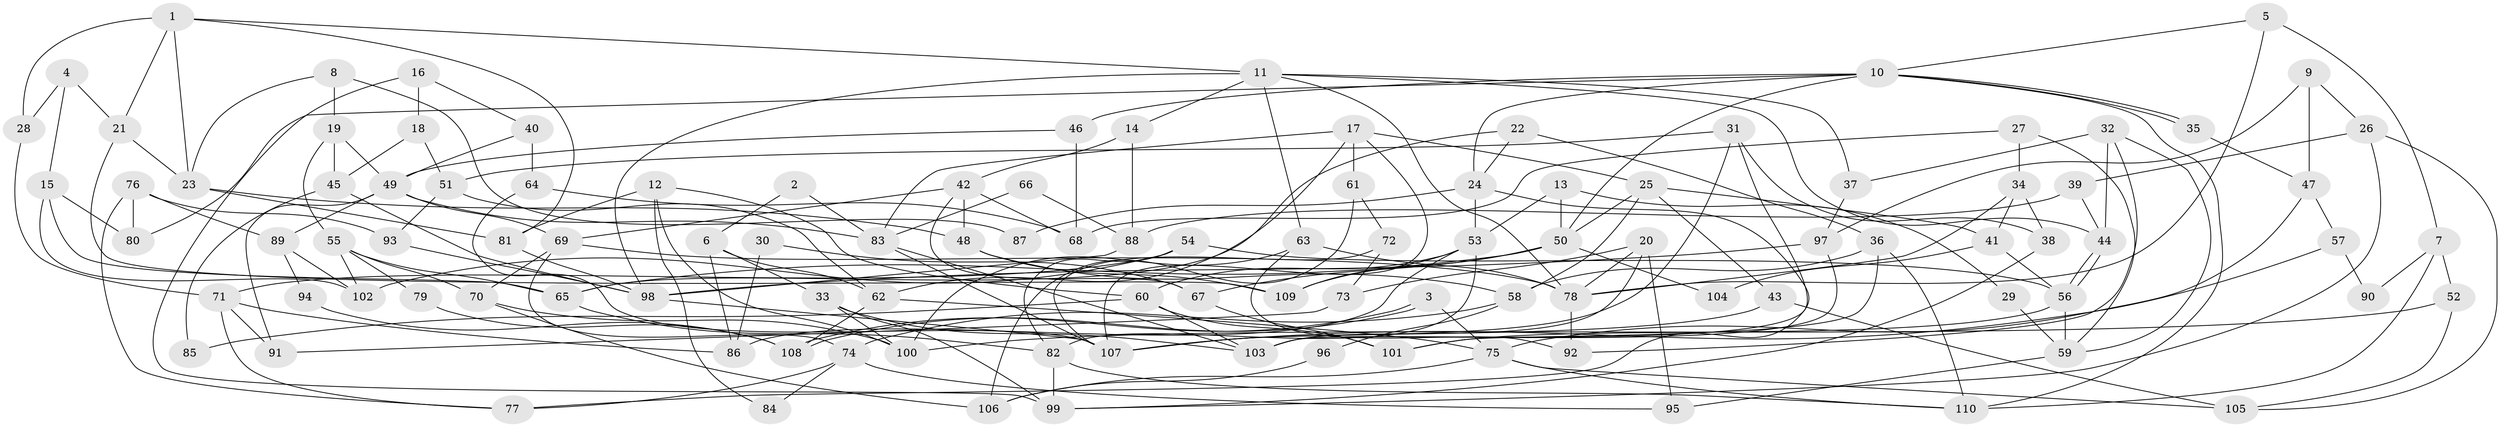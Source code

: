 // coarse degree distribution, {5: 0.18181818181818182, 4: 0.22727272727272727, 2: 0.07575757575757576, 6: 0.09090909090909091, 7: 0.09090909090909091, 3: 0.18181818181818182, 8: 0.06060606060606061, 9: 0.045454545454545456, 11: 0.030303030303030304, 15: 0.015151515151515152}
// Generated by graph-tools (version 1.1) at 2025/18/03/04/25 18:18:52]
// undirected, 110 vertices, 220 edges
graph export_dot {
graph [start="1"]
  node [color=gray90,style=filled];
  1;
  2;
  3;
  4;
  5;
  6;
  7;
  8;
  9;
  10;
  11;
  12;
  13;
  14;
  15;
  16;
  17;
  18;
  19;
  20;
  21;
  22;
  23;
  24;
  25;
  26;
  27;
  28;
  29;
  30;
  31;
  32;
  33;
  34;
  35;
  36;
  37;
  38;
  39;
  40;
  41;
  42;
  43;
  44;
  45;
  46;
  47;
  48;
  49;
  50;
  51;
  52;
  53;
  54;
  55;
  56;
  57;
  58;
  59;
  60;
  61;
  62;
  63;
  64;
  65;
  66;
  67;
  68;
  69;
  70;
  71;
  72;
  73;
  74;
  75;
  76;
  77;
  78;
  79;
  80;
  81;
  82;
  83;
  84;
  85;
  86;
  87;
  88;
  89;
  90;
  91;
  92;
  93;
  94;
  95;
  96;
  97;
  98;
  99;
  100;
  101;
  102;
  103;
  104;
  105;
  106;
  107;
  108;
  109;
  110;
  1 -- 28;
  1 -- 81;
  1 -- 11;
  1 -- 21;
  1 -- 23;
  2 -- 6;
  2 -- 83;
  3 -- 108;
  3 -- 108;
  3 -- 75;
  4 -- 21;
  4 -- 15;
  4 -- 28;
  5 -- 78;
  5 -- 7;
  5 -- 10;
  6 -- 33;
  6 -- 62;
  6 -- 86;
  7 -- 110;
  7 -- 52;
  7 -- 90;
  8 -- 19;
  8 -- 23;
  8 -- 87;
  9 -- 26;
  9 -- 97;
  9 -- 47;
  10 -- 35;
  10 -- 35;
  10 -- 24;
  10 -- 46;
  10 -- 50;
  10 -- 80;
  10 -- 110;
  11 -- 98;
  11 -- 14;
  11 -- 37;
  11 -- 44;
  11 -- 63;
  11 -- 78;
  12 -- 100;
  12 -- 81;
  12 -- 60;
  12 -- 84;
  13 -- 53;
  13 -- 50;
  13 -- 29;
  14 -- 88;
  14 -- 42;
  15 -- 65;
  15 -- 80;
  15 -- 102;
  16 -- 18;
  16 -- 99;
  16 -- 40;
  17 -- 25;
  17 -- 107;
  17 -- 61;
  17 -- 62;
  17 -- 83;
  18 -- 51;
  18 -- 45;
  19 -- 55;
  19 -- 49;
  19 -- 45;
  20 -- 78;
  20 -- 95;
  20 -- 73;
  20 -- 103;
  21 -- 23;
  21 -- 109;
  22 -- 36;
  22 -- 65;
  22 -- 24;
  23 -- 48;
  23 -- 81;
  24 -- 53;
  24 -- 77;
  24 -- 87;
  25 -- 41;
  25 -- 50;
  25 -- 43;
  25 -- 58;
  26 -- 99;
  26 -- 105;
  26 -- 39;
  27 -- 59;
  27 -- 68;
  27 -- 34;
  28 -- 71;
  29 -- 59;
  30 -- 67;
  30 -- 86;
  31 -- 107;
  31 -- 103;
  31 -- 38;
  31 -- 51;
  32 -- 44;
  32 -- 92;
  32 -- 37;
  32 -- 59;
  33 -- 100;
  33 -- 103;
  33 -- 99;
  34 -- 38;
  34 -- 41;
  34 -- 78;
  35 -- 47;
  36 -- 58;
  36 -- 101;
  36 -- 110;
  37 -- 97;
  38 -- 99;
  39 -- 44;
  39 -- 88;
  40 -- 49;
  40 -- 64;
  41 -- 56;
  41 -- 104;
  42 -- 67;
  42 -- 48;
  42 -- 68;
  42 -- 69;
  43 -- 107;
  43 -- 105;
  44 -- 56;
  44 -- 56;
  45 -- 98;
  45 -- 85;
  46 -- 49;
  46 -- 68;
  47 -- 75;
  47 -- 57;
  48 -- 109;
  48 -- 58;
  49 -- 69;
  49 -- 83;
  49 -- 89;
  49 -- 91;
  50 -- 109;
  50 -- 65;
  50 -- 67;
  50 -- 104;
  51 -- 62;
  51 -- 93;
  52 -- 100;
  52 -- 105;
  53 -- 82;
  53 -- 60;
  53 -- 86;
  53 -- 109;
  54 -- 71;
  54 -- 102;
  54 -- 56;
  54 -- 82;
  55 -- 65;
  55 -- 102;
  55 -- 70;
  55 -- 79;
  56 -- 59;
  56 -- 101;
  57 -- 107;
  57 -- 90;
  58 -- 74;
  58 -- 96;
  59 -- 95;
  60 -- 85;
  60 -- 101;
  60 -- 103;
  61 -- 72;
  61 -- 106;
  62 -- 75;
  62 -- 108;
  63 -- 78;
  63 -- 92;
  63 -- 100;
  64 -- 68;
  64 -- 107;
  65 -- 82;
  66 -- 83;
  66 -- 88;
  67 -- 101;
  69 -- 78;
  69 -- 70;
  69 -- 74;
  70 -- 100;
  70 -- 106;
  71 -- 86;
  71 -- 77;
  71 -- 91;
  72 -- 107;
  72 -- 73;
  73 -- 91;
  74 -- 77;
  74 -- 84;
  74 -- 95;
  75 -- 106;
  75 -- 110;
  75 -- 105;
  76 -- 93;
  76 -- 77;
  76 -- 80;
  76 -- 89;
  78 -- 92;
  79 -- 108;
  81 -- 98;
  82 -- 110;
  82 -- 99;
  83 -- 103;
  83 -- 107;
  88 -- 98;
  89 -- 94;
  89 -- 102;
  93 -- 98;
  94 -- 108;
  96 -- 106;
  97 -- 103;
  97 -- 98;
  98 -- 107;
}
